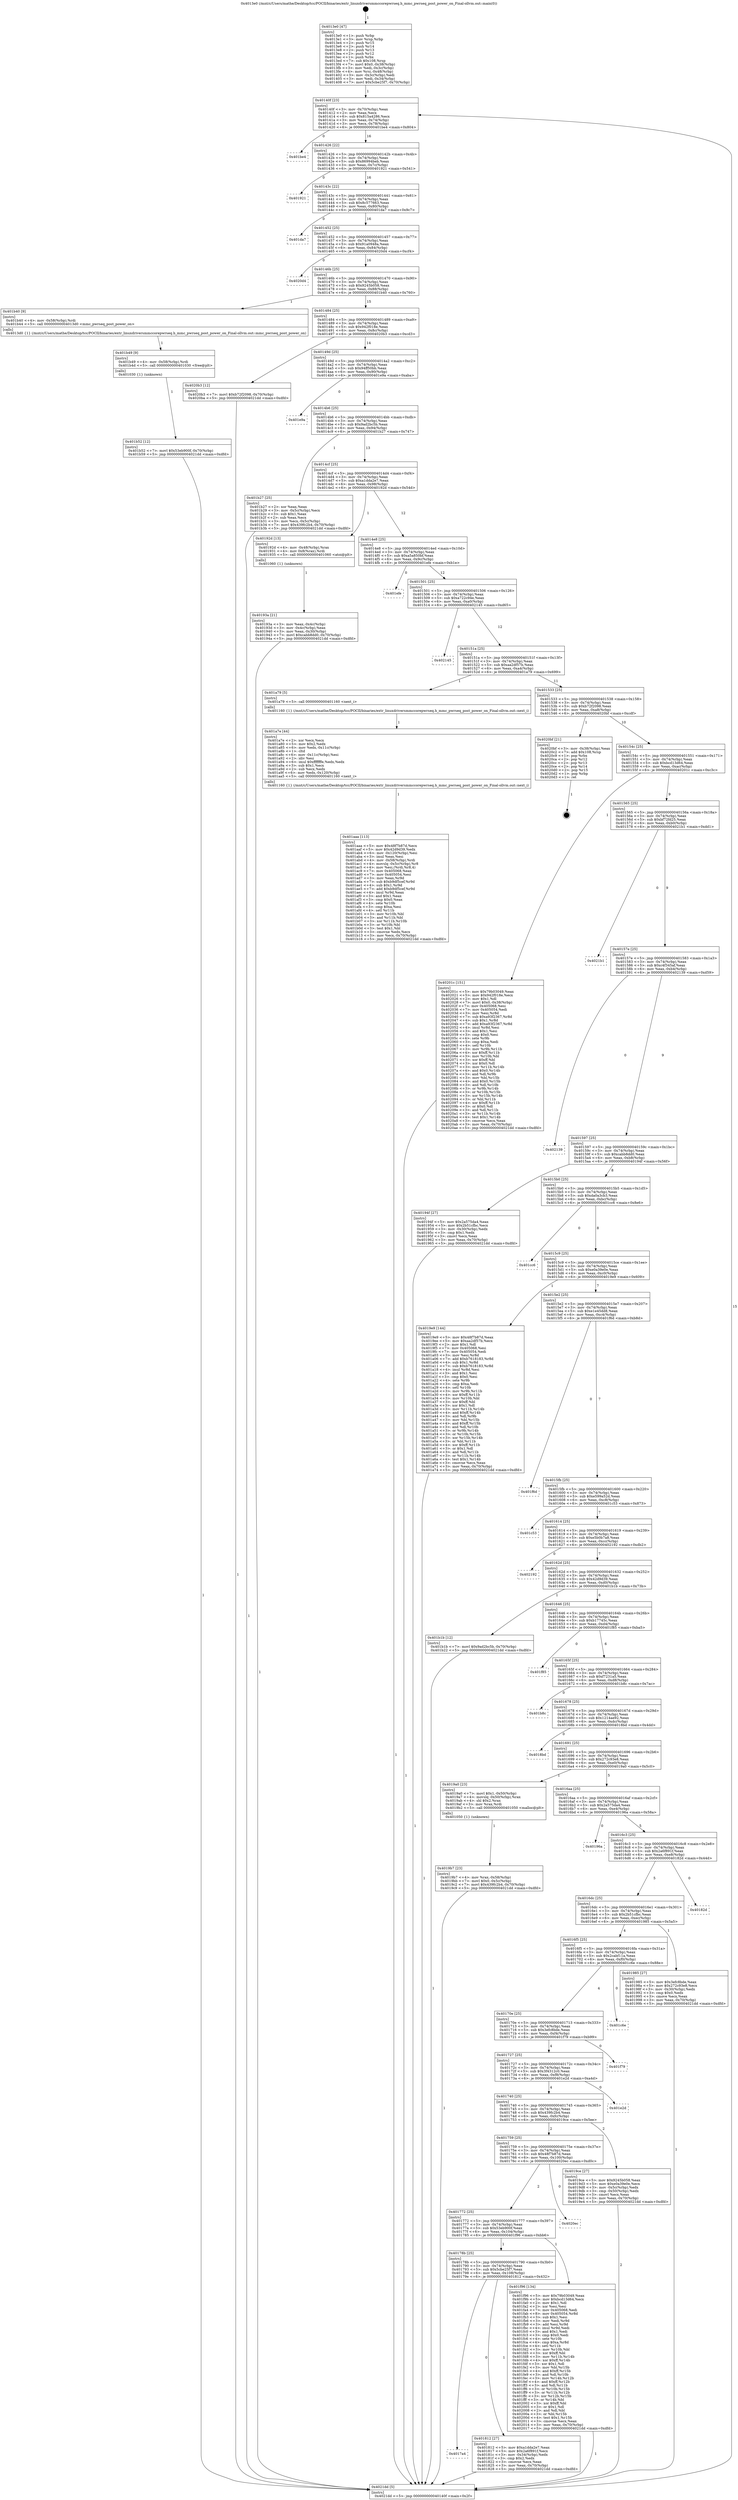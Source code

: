 digraph "0x4013e0" {
  label = "0x4013e0 (/mnt/c/Users/mathe/Desktop/tcc/POCII/binaries/extr_linuxdriversmmccorepwrseq.h_mmc_pwrseq_post_power_on_Final-ollvm.out::main(0))"
  labelloc = "t"
  node[shape=record]

  Entry [label="",width=0.3,height=0.3,shape=circle,fillcolor=black,style=filled]
  "0x40140f" [label="{
     0x40140f [23]\l
     | [instrs]\l
     &nbsp;&nbsp;0x40140f \<+3\>: mov -0x70(%rbp),%eax\l
     &nbsp;&nbsp;0x401412 \<+2\>: mov %eax,%ecx\l
     &nbsp;&nbsp;0x401414 \<+6\>: sub $0x815a4286,%ecx\l
     &nbsp;&nbsp;0x40141a \<+3\>: mov %eax,-0x74(%rbp)\l
     &nbsp;&nbsp;0x40141d \<+3\>: mov %ecx,-0x78(%rbp)\l
     &nbsp;&nbsp;0x401420 \<+6\>: je 0000000000401be4 \<main+0x804\>\l
  }"]
  "0x401be4" [label="{
     0x401be4\l
  }", style=dashed]
  "0x401426" [label="{
     0x401426 [22]\l
     | [instrs]\l
     &nbsp;&nbsp;0x401426 \<+5\>: jmp 000000000040142b \<main+0x4b\>\l
     &nbsp;&nbsp;0x40142b \<+3\>: mov -0x74(%rbp),%eax\l
     &nbsp;&nbsp;0x40142e \<+5\>: sub $0x86994beb,%eax\l
     &nbsp;&nbsp;0x401433 \<+3\>: mov %eax,-0x7c(%rbp)\l
     &nbsp;&nbsp;0x401436 \<+6\>: je 0000000000401921 \<main+0x541\>\l
  }"]
  Exit [label="",width=0.3,height=0.3,shape=circle,fillcolor=black,style=filled,peripheries=2]
  "0x401921" [label="{
     0x401921\l
  }", style=dashed]
  "0x40143c" [label="{
     0x40143c [22]\l
     | [instrs]\l
     &nbsp;&nbsp;0x40143c \<+5\>: jmp 0000000000401441 \<main+0x61\>\l
     &nbsp;&nbsp;0x401441 \<+3\>: mov -0x74(%rbp),%eax\l
     &nbsp;&nbsp;0x401444 \<+5\>: sub $0x8c577663,%eax\l
     &nbsp;&nbsp;0x401449 \<+3\>: mov %eax,-0x80(%rbp)\l
     &nbsp;&nbsp;0x40144c \<+6\>: je 0000000000401da7 \<main+0x9c7\>\l
  }"]
  "0x401b52" [label="{
     0x401b52 [12]\l
     | [instrs]\l
     &nbsp;&nbsp;0x401b52 \<+7\>: movl $0x53eb900f,-0x70(%rbp)\l
     &nbsp;&nbsp;0x401b59 \<+5\>: jmp 00000000004021dd \<main+0xdfd\>\l
  }"]
  "0x401da7" [label="{
     0x401da7\l
  }", style=dashed]
  "0x401452" [label="{
     0x401452 [25]\l
     | [instrs]\l
     &nbsp;&nbsp;0x401452 \<+5\>: jmp 0000000000401457 \<main+0x77\>\l
     &nbsp;&nbsp;0x401457 \<+3\>: mov -0x74(%rbp),%eax\l
     &nbsp;&nbsp;0x40145a \<+5\>: sub $0x91a0948a,%eax\l
     &nbsp;&nbsp;0x40145f \<+6\>: mov %eax,-0x84(%rbp)\l
     &nbsp;&nbsp;0x401465 \<+6\>: je 00000000004020d4 \<main+0xcf4\>\l
  }"]
  "0x401b49" [label="{
     0x401b49 [9]\l
     | [instrs]\l
     &nbsp;&nbsp;0x401b49 \<+4\>: mov -0x58(%rbp),%rdi\l
     &nbsp;&nbsp;0x401b4d \<+5\>: call 0000000000401030 \<free@plt\>\l
     | [calls]\l
     &nbsp;&nbsp;0x401030 \{1\} (unknown)\l
  }"]
  "0x4020d4" [label="{
     0x4020d4\l
  }", style=dashed]
  "0x40146b" [label="{
     0x40146b [25]\l
     | [instrs]\l
     &nbsp;&nbsp;0x40146b \<+5\>: jmp 0000000000401470 \<main+0x90\>\l
     &nbsp;&nbsp;0x401470 \<+3\>: mov -0x74(%rbp),%eax\l
     &nbsp;&nbsp;0x401473 \<+5\>: sub $0x9245b058,%eax\l
     &nbsp;&nbsp;0x401478 \<+6\>: mov %eax,-0x88(%rbp)\l
     &nbsp;&nbsp;0x40147e \<+6\>: je 0000000000401b40 \<main+0x760\>\l
  }"]
  "0x401aaa" [label="{
     0x401aaa [113]\l
     | [instrs]\l
     &nbsp;&nbsp;0x401aaa \<+5\>: mov $0x48f7b87d,%ecx\l
     &nbsp;&nbsp;0x401aaf \<+5\>: mov $0x42d9d39,%edx\l
     &nbsp;&nbsp;0x401ab4 \<+6\>: mov -0x120(%rbp),%esi\l
     &nbsp;&nbsp;0x401aba \<+3\>: imul %eax,%esi\l
     &nbsp;&nbsp;0x401abd \<+4\>: mov -0x58(%rbp),%rdi\l
     &nbsp;&nbsp;0x401ac1 \<+4\>: movslq -0x5c(%rbp),%r8\l
     &nbsp;&nbsp;0x401ac5 \<+4\>: mov %esi,(%rdi,%r8,4)\l
     &nbsp;&nbsp;0x401ac9 \<+7\>: mov 0x405068,%eax\l
     &nbsp;&nbsp;0x401ad0 \<+7\>: mov 0x405054,%esi\l
     &nbsp;&nbsp;0x401ad7 \<+3\>: mov %eax,%r9d\l
     &nbsp;&nbsp;0x401ada \<+7\>: sub $0xb9df5cef,%r9d\l
     &nbsp;&nbsp;0x401ae1 \<+4\>: sub $0x1,%r9d\l
     &nbsp;&nbsp;0x401ae5 \<+7\>: add $0xb9df5cef,%r9d\l
     &nbsp;&nbsp;0x401aec \<+4\>: imul %r9d,%eax\l
     &nbsp;&nbsp;0x401af0 \<+3\>: and $0x1,%eax\l
     &nbsp;&nbsp;0x401af3 \<+3\>: cmp $0x0,%eax\l
     &nbsp;&nbsp;0x401af6 \<+4\>: sete %r10b\l
     &nbsp;&nbsp;0x401afa \<+3\>: cmp $0xa,%esi\l
     &nbsp;&nbsp;0x401afd \<+4\>: setl %r11b\l
     &nbsp;&nbsp;0x401b01 \<+3\>: mov %r10b,%bl\l
     &nbsp;&nbsp;0x401b04 \<+3\>: and %r11b,%bl\l
     &nbsp;&nbsp;0x401b07 \<+3\>: xor %r11b,%r10b\l
     &nbsp;&nbsp;0x401b0a \<+3\>: or %r10b,%bl\l
     &nbsp;&nbsp;0x401b0d \<+3\>: test $0x1,%bl\l
     &nbsp;&nbsp;0x401b10 \<+3\>: cmovne %edx,%ecx\l
     &nbsp;&nbsp;0x401b13 \<+3\>: mov %ecx,-0x70(%rbp)\l
     &nbsp;&nbsp;0x401b16 \<+5\>: jmp 00000000004021dd \<main+0xdfd\>\l
  }"]
  "0x401b40" [label="{
     0x401b40 [9]\l
     | [instrs]\l
     &nbsp;&nbsp;0x401b40 \<+4\>: mov -0x58(%rbp),%rdi\l
     &nbsp;&nbsp;0x401b44 \<+5\>: call 00000000004013d0 \<mmc_pwrseq_post_power_on\>\l
     | [calls]\l
     &nbsp;&nbsp;0x4013d0 \{1\} (/mnt/c/Users/mathe/Desktop/tcc/POCII/binaries/extr_linuxdriversmmccorepwrseq.h_mmc_pwrseq_post_power_on_Final-ollvm.out::mmc_pwrseq_post_power_on)\l
  }"]
  "0x401484" [label="{
     0x401484 [25]\l
     | [instrs]\l
     &nbsp;&nbsp;0x401484 \<+5\>: jmp 0000000000401489 \<main+0xa9\>\l
     &nbsp;&nbsp;0x401489 \<+3\>: mov -0x74(%rbp),%eax\l
     &nbsp;&nbsp;0x40148c \<+5\>: sub $0x942f018e,%eax\l
     &nbsp;&nbsp;0x401491 \<+6\>: mov %eax,-0x8c(%rbp)\l
     &nbsp;&nbsp;0x401497 \<+6\>: je 00000000004020b3 \<main+0xcd3\>\l
  }"]
  "0x401a7e" [label="{
     0x401a7e [44]\l
     | [instrs]\l
     &nbsp;&nbsp;0x401a7e \<+2\>: xor %ecx,%ecx\l
     &nbsp;&nbsp;0x401a80 \<+5\>: mov $0x2,%edx\l
     &nbsp;&nbsp;0x401a85 \<+6\>: mov %edx,-0x11c(%rbp)\l
     &nbsp;&nbsp;0x401a8b \<+1\>: cltd\l
     &nbsp;&nbsp;0x401a8c \<+6\>: mov -0x11c(%rbp),%esi\l
     &nbsp;&nbsp;0x401a92 \<+2\>: idiv %esi\l
     &nbsp;&nbsp;0x401a94 \<+6\>: imul $0xfffffffe,%edx,%edx\l
     &nbsp;&nbsp;0x401a9a \<+3\>: sub $0x1,%ecx\l
     &nbsp;&nbsp;0x401a9d \<+2\>: sub %ecx,%edx\l
     &nbsp;&nbsp;0x401a9f \<+6\>: mov %edx,-0x120(%rbp)\l
     &nbsp;&nbsp;0x401aa5 \<+5\>: call 0000000000401160 \<next_i\>\l
     | [calls]\l
     &nbsp;&nbsp;0x401160 \{1\} (/mnt/c/Users/mathe/Desktop/tcc/POCII/binaries/extr_linuxdriversmmccorepwrseq.h_mmc_pwrseq_post_power_on_Final-ollvm.out::next_i)\l
  }"]
  "0x4020b3" [label="{
     0x4020b3 [12]\l
     | [instrs]\l
     &nbsp;&nbsp;0x4020b3 \<+7\>: movl $0xb72f2098,-0x70(%rbp)\l
     &nbsp;&nbsp;0x4020ba \<+5\>: jmp 00000000004021dd \<main+0xdfd\>\l
  }"]
  "0x40149d" [label="{
     0x40149d [25]\l
     | [instrs]\l
     &nbsp;&nbsp;0x40149d \<+5\>: jmp 00000000004014a2 \<main+0xc2\>\l
     &nbsp;&nbsp;0x4014a2 \<+3\>: mov -0x74(%rbp),%eax\l
     &nbsp;&nbsp;0x4014a5 \<+5\>: sub $0x94ff50bb,%eax\l
     &nbsp;&nbsp;0x4014aa \<+6\>: mov %eax,-0x90(%rbp)\l
     &nbsp;&nbsp;0x4014b0 \<+6\>: je 0000000000401e9a \<main+0xaba\>\l
  }"]
  "0x4019b7" [label="{
     0x4019b7 [23]\l
     | [instrs]\l
     &nbsp;&nbsp;0x4019b7 \<+4\>: mov %rax,-0x58(%rbp)\l
     &nbsp;&nbsp;0x4019bb \<+7\>: movl $0x0,-0x5c(%rbp)\l
     &nbsp;&nbsp;0x4019c2 \<+7\>: movl $0x439fc2b4,-0x70(%rbp)\l
     &nbsp;&nbsp;0x4019c9 \<+5\>: jmp 00000000004021dd \<main+0xdfd\>\l
  }"]
  "0x401e9a" [label="{
     0x401e9a\l
  }", style=dashed]
  "0x4014b6" [label="{
     0x4014b6 [25]\l
     | [instrs]\l
     &nbsp;&nbsp;0x4014b6 \<+5\>: jmp 00000000004014bb \<main+0xdb\>\l
     &nbsp;&nbsp;0x4014bb \<+3\>: mov -0x74(%rbp),%eax\l
     &nbsp;&nbsp;0x4014be \<+5\>: sub $0x9ad2bc5b,%eax\l
     &nbsp;&nbsp;0x4014c3 \<+6\>: mov %eax,-0x94(%rbp)\l
     &nbsp;&nbsp;0x4014c9 \<+6\>: je 0000000000401b27 \<main+0x747\>\l
  }"]
  "0x40193a" [label="{
     0x40193a [21]\l
     | [instrs]\l
     &nbsp;&nbsp;0x40193a \<+3\>: mov %eax,-0x4c(%rbp)\l
     &nbsp;&nbsp;0x40193d \<+3\>: mov -0x4c(%rbp),%eax\l
     &nbsp;&nbsp;0x401940 \<+3\>: mov %eax,-0x30(%rbp)\l
     &nbsp;&nbsp;0x401943 \<+7\>: movl $0xcabb8dd0,-0x70(%rbp)\l
     &nbsp;&nbsp;0x40194a \<+5\>: jmp 00000000004021dd \<main+0xdfd\>\l
  }"]
  "0x401b27" [label="{
     0x401b27 [25]\l
     | [instrs]\l
     &nbsp;&nbsp;0x401b27 \<+2\>: xor %eax,%eax\l
     &nbsp;&nbsp;0x401b29 \<+3\>: mov -0x5c(%rbp),%ecx\l
     &nbsp;&nbsp;0x401b2c \<+3\>: sub $0x1,%eax\l
     &nbsp;&nbsp;0x401b2f \<+2\>: sub %eax,%ecx\l
     &nbsp;&nbsp;0x401b31 \<+3\>: mov %ecx,-0x5c(%rbp)\l
     &nbsp;&nbsp;0x401b34 \<+7\>: movl $0x439fc2b4,-0x70(%rbp)\l
     &nbsp;&nbsp;0x401b3b \<+5\>: jmp 00000000004021dd \<main+0xdfd\>\l
  }"]
  "0x4014cf" [label="{
     0x4014cf [25]\l
     | [instrs]\l
     &nbsp;&nbsp;0x4014cf \<+5\>: jmp 00000000004014d4 \<main+0xf4\>\l
     &nbsp;&nbsp;0x4014d4 \<+3\>: mov -0x74(%rbp),%eax\l
     &nbsp;&nbsp;0x4014d7 \<+5\>: sub $0xa1dda2e7,%eax\l
     &nbsp;&nbsp;0x4014dc \<+6\>: mov %eax,-0x98(%rbp)\l
     &nbsp;&nbsp;0x4014e2 \<+6\>: je 000000000040192d \<main+0x54d\>\l
  }"]
  "0x4013e0" [label="{
     0x4013e0 [47]\l
     | [instrs]\l
     &nbsp;&nbsp;0x4013e0 \<+1\>: push %rbp\l
     &nbsp;&nbsp;0x4013e1 \<+3\>: mov %rsp,%rbp\l
     &nbsp;&nbsp;0x4013e4 \<+2\>: push %r15\l
     &nbsp;&nbsp;0x4013e6 \<+2\>: push %r14\l
     &nbsp;&nbsp;0x4013e8 \<+2\>: push %r13\l
     &nbsp;&nbsp;0x4013ea \<+2\>: push %r12\l
     &nbsp;&nbsp;0x4013ec \<+1\>: push %rbx\l
     &nbsp;&nbsp;0x4013ed \<+7\>: sub $0x108,%rsp\l
     &nbsp;&nbsp;0x4013f4 \<+7\>: movl $0x0,-0x38(%rbp)\l
     &nbsp;&nbsp;0x4013fb \<+3\>: mov %edi,-0x3c(%rbp)\l
     &nbsp;&nbsp;0x4013fe \<+4\>: mov %rsi,-0x48(%rbp)\l
     &nbsp;&nbsp;0x401402 \<+3\>: mov -0x3c(%rbp),%edi\l
     &nbsp;&nbsp;0x401405 \<+3\>: mov %edi,-0x34(%rbp)\l
     &nbsp;&nbsp;0x401408 \<+7\>: movl $0x5cbe25f7,-0x70(%rbp)\l
  }"]
  "0x40192d" [label="{
     0x40192d [13]\l
     | [instrs]\l
     &nbsp;&nbsp;0x40192d \<+4\>: mov -0x48(%rbp),%rax\l
     &nbsp;&nbsp;0x401931 \<+4\>: mov 0x8(%rax),%rdi\l
     &nbsp;&nbsp;0x401935 \<+5\>: call 0000000000401060 \<atoi@plt\>\l
     | [calls]\l
     &nbsp;&nbsp;0x401060 \{1\} (unknown)\l
  }"]
  "0x4014e8" [label="{
     0x4014e8 [25]\l
     | [instrs]\l
     &nbsp;&nbsp;0x4014e8 \<+5\>: jmp 00000000004014ed \<main+0x10d\>\l
     &nbsp;&nbsp;0x4014ed \<+3\>: mov -0x74(%rbp),%eax\l
     &nbsp;&nbsp;0x4014f0 \<+5\>: sub $0xa5a850bf,%eax\l
     &nbsp;&nbsp;0x4014f5 \<+6\>: mov %eax,-0x9c(%rbp)\l
     &nbsp;&nbsp;0x4014fb \<+6\>: je 0000000000401efe \<main+0xb1e\>\l
  }"]
  "0x4021dd" [label="{
     0x4021dd [5]\l
     | [instrs]\l
     &nbsp;&nbsp;0x4021dd \<+5\>: jmp 000000000040140f \<main+0x2f\>\l
  }"]
  "0x401efe" [label="{
     0x401efe\l
  }", style=dashed]
  "0x401501" [label="{
     0x401501 [25]\l
     | [instrs]\l
     &nbsp;&nbsp;0x401501 \<+5\>: jmp 0000000000401506 \<main+0x126\>\l
     &nbsp;&nbsp;0x401506 \<+3\>: mov -0x74(%rbp),%eax\l
     &nbsp;&nbsp;0x401509 \<+5\>: sub $0xa722c94e,%eax\l
     &nbsp;&nbsp;0x40150e \<+6\>: mov %eax,-0xa0(%rbp)\l
     &nbsp;&nbsp;0x401514 \<+6\>: je 0000000000402145 \<main+0xd65\>\l
  }"]
  "0x4017a4" [label="{
     0x4017a4\l
  }", style=dashed]
  "0x402145" [label="{
     0x402145\l
  }", style=dashed]
  "0x40151a" [label="{
     0x40151a [25]\l
     | [instrs]\l
     &nbsp;&nbsp;0x40151a \<+5\>: jmp 000000000040151f \<main+0x13f\>\l
     &nbsp;&nbsp;0x40151f \<+3\>: mov -0x74(%rbp),%eax\l
     &nbsp;&nbsp;0x401522 \<+5\>: sub $0xaa2df57b,%eax\l
     &nbsp;&nbsp;0x401527 \<+6\>: mov %eax,-0xa4(%rbp)\l
     &nbsp;&nbsp;0x40152d \<+6\>: je 0000000000401a79 \<main+0x699\>\l
  }"]
  "0x401812" [label="{
     0x401812 [27]\l
     | [instrs]\l
     &nbsp;&nbsp;0x401812 \<+5\>: mov $0xa1dda2e7,%eax\l
     &nbsp;&nbsp;0x401817 \<+5\>: mov $0x2a6f891f,%ecx\l
     &nbsp;&nbsp;0x40181c \<+3\>: mov -0x34(%rbp),%edx\l
     &nbsp;&nbsp;0x40181f \<+3\>: cmp $0x2,%edx\l
     &nbsp;&nbsp;0x401822 \<+3\>: cmovne %ecx,%eax\l
     &nbsp;&nbsp;0x401825 \<+3\>: mov %eax,-0x70(%rbp)\l
     &nbsp;&nbsp;0x401828 \<+5\>: jmp 00000000004021dd \<main+0xdfd\>\l
  }"]
  "0x401a79" [label="{
     0x401a79 [5]\l
     | [instrs]\l
     &nbsp;&nbsp;0x401a79 \<+5\>: call 0000000000401160 \<next_i\>\l
     | [calls]\l
     &nbsp;&nbsp;0x401160 \{1\} (/mnt/c/Users/mathe/Desktop/tcc/POCII/binaries/extr_linuxdriversmmccorepwrseq.h_mmc_pwrseq_post_power_on_Final-ollvm.out::next_i)\l
  }"]
  "0x401533" [label="{
     0x401533 [25]\l
     | [instrs]\l
     &nbsp;&nbsp;0x401533 \<+5\>: jmp 0000000000401538 \<main+0x158\>\l
     &nbsp;&nbsp;0x401538 \<+3\>: mov -0x74(%rbp),%eax\l
     &nbsp;&nbsp;0x40153b \<+5\>: sub $0xb72f2098,%eax\l
     &nbsp;&nbsp;0x401540 \<+6\>: mov %eax,-0xa8(%rbp)\l
     &nbsp;&nbsp;0x401546 \<+6\>: je 00000000004020bf \<main+0xcdf\>\l
  }"]
  "0x40178b" [label="{
     0x40178b [25]\l
     | [instrs]\l
     &nbsp;&nbsp;0x40178b \<+5\>: jmp 0000000000401790 \<main+0x3b0\>\l
     &nbsp;&nbsp;0x401790 \<+3\>: mov -0x74(%rbp),%eax\l
     &nbsp;&nbsp;0x401793 \<+5\>: sub $0x5cbe25f7,%eax\l
     &nbsp;&nbsp;0x401798 \<+6\>: mov %eax,-0x108(%rbp)\l
     &nbsp;&nbsp;0x40179e \<+6\>: je 0000000000401812 \<main+0x432\>\l
  }"]
  "0x4020bf" [label="{
     0x4020bf [21]\l
     | [instrs]\l
     &nbsp;&nbsp;0x4020bf \<+3\>: mov -0x38(%rbp),%eax\l
     &nbsp;&nbsp;0x4020c2 \<+7\>: add $0x108,%rsp\l
     &nbsp;&nbsp;0x4020c9 \<+1\>: pop %rbx\l
     &nbsp;&nbsp;0x4020ca \<+2\>: pop %r12\l
     &nbsp;&nbsp;0x4020cc \<+2\>: pop %r13\l
     &nbsp;&nbsp;0x4020ce \<+2\>: pop %r14\l
     &nbsp;&nbsp;0x4020d0 \<+2\>: pop %r15\l
     &nbsp;&nbsp;0x4020d2 \<+1\>: pop %rbp\l
     &nbsp;&nbsp;0x4020d3 \<+1\>: ret\l
  }"]
  "0x40154c" [label="{
     0x40154c [25]\l
     | [instrs]\l
     &nbsp;&nbsp;0x40154c \<+5\>: jmp 0000000000401551 \<main+0x171\>\l
     &nbsp;&nbsp;0x401551 \<+3\>: mov -0x74(%rbp),%eax\l
     &nbsp;&nbsp;0x401554 \<+5\>: sub $0xbcd13d64,%eax\l
     &nbsp;&nbsp;0x401559 \<+6\>: mov %eax,-0xac(%rbp)\l
     &nbsp;&nbsp;0x40155f \<+6\>: je 000000000040201c \<main+0xc3c\>\l
  }"]
  "0x401f96" [label="{
     0x401f96 [134]\l
     | [instrs]\l
     &nbsp;&nbsp;0x401f96 \<+5\>: mov $0x79b03049,%eax\l
     &nbsp;&nbsp;0x401f9b \<+5\>: mov $0xbcd13d64,%ecx\l
     &nbsp;&nbsp;0x401fa0 \<+2\>: mov $0x1,%dl\l
     &nbsp;&nbsp;0x401fa2 \<+2\>: xor %esi,%esi\l
     &nbsp;&nbsp;0x401fa4 \<+7\>: mov 0x405068,%edi\l
     &nbsp;&nbsp;0x401fab \<+8\>: mov 0x405054,%r8d\l
     &nbsp;&nbsp;0x401fb3 \<+3\>: sub $0x1,%esi\l
     &nbsp;&nbsp;0x401fb6 \<+3\>: mov %edi,%r9d\l
     &nbsp;&nbsp;0x401fb9 \<+3\>: add %esi,%r9d\l
     &nbsp;&nbsp;0x401fbc \<+4\>: imul %r9d,%edi\l
     &nbsp;&nbsp;0x401fc0 \<+3\>: and $0x1,%edi\l
     &nbsp;&nbsp;0x401fc3 \<+3\>: cmp $0x0,%edi\l
     &nbsp;&nbsp;0x401fc6 \<+4\>: sete %r10b\l
     &nbsp;&nbsp;0x401fca \<+4\>: cmp $0xa,%r8d\l
     &nbsp;&nbsp;0x401fce \<+4\>: setl %r11b\l
     &nbsp;&nbsp;0x401fd2 \<+3\>: mov %r10b,%bl\l
     &nbsp;&nbsp;0x401fd5 \<+3\>: xor $0xff,%bl\l
     &nbsp;&nbsp;0x401fd8 \<+3\>: mov %r11b,%r14b\l
     &nbsp;&nbsp;0x401fdb \<+4\>: xor $0xff,%r14b\l
     &nbsp;&nbsp;0x401fdf \<+3\>: xor $0x1,%dl\l
     &nbsp;&nbsp;0x401fe2 \<+3\>: mov %bl,%r15b\l
     &nbsp;&nbsp;0x401fe5 \<+4\>: and $0xff,%r15b\l
     &nbsp;&nbsp;0x401fe9 \<+3\>: and %dl,%r10b\l
     &nbsp;&nbsp;0x401fec \<+3\>: mov %r14b,%r12b\l
     &nbsp;&nbsp;0x401fef \<+4\>: and $0xff,%r12b\l
     &nbsp;&nbsp;0x401ff3 \<+3\>: and %dl,%r11b\l
     &nbsp;&nbsp;0x401ff6 \<+3\>: or %r10b,%r15b\l
     &nbsp;&nbsp;0x401ff9 \<+3\>: or %r11b,%r12b\l
     &nbsp;&nbsp;0x401ffc \<+3\>: xor %r12b,%r15b\l
     &nbsp;&nbsp;0x401fff \<+3\>: or %r14b,%bl\l
     &nbsp;&nbsp;0x402002 \<+3\>: xor $0xff,%bl\l
     &nbsp;&nbsp;0x402005 \<+3\>: or $0x1,%dl\l
     &nbsp;&nbsp;0x402008 \<+2\>: and %dl,%bl\l
     &nbsp;&nbsp;0x40200a \<+3\>: or %bl,%r15b\l
     &nbsp;&nbsp;0x40200d \<+4\>: test $0x1,%r15b\l
     &nbsp;&nbsp;0x402011 \<+3\>: cmovne %ecx,%eax\l
     &nbsp;&nbsp;0x402014 \<+3\>: mov %eax,-0x70(%rbp)\l
     &nbsp;&nbsp;0x402017 \<+5\>: jmp 00000000004021dd \<main+0xdfd\>\l
  }"]
  "0x40201c" [label="{
     0x40201c [151]\l
     | [instrs]\l
     &nbsp;&nbsp;0x40201c \<+5\>: mov $0x79b03049,%eax\l
     &nbsp;&nbsp;0x402021 \<+5\>: mov $0x942f018e,%ecx\l
     &nbsp;&nbsp;0x402026 \<+2\>: mov $0x1,%dl\l
     &nbsp;&nbsp;0x402028 \<+7\>: movl $0x0,-0x38(%rbp)\l
     &nbsp;&nbsp;0x40202f \<+7\>: mov 0x405068,%esi\l
     &nbsp;&nbsp;0x402036 \<+7\>: mov 0x405054,%edi\l
     &nbsp;&nbsp;0x40203d \<+3\>: mov %esi,%r8d\l
     &nbsp;&nbsp;0x402040 \<+7\>: sub $0xa93f2367,%r8d\l
     &nbsp;&nbsp;0x402047 \<+4\>: sub $0x1,%r8d\l
     &nbsp;&nbsp;0x40204b \<+7\>: add $0xa93f2367,%r8d\l
     &nbsp;&nbsp;0x402052 \<+4\>: imul %r8d,%esi\l
     &nbsp;&nbsp;0x402056 \<+3\>: and $0x1,%esi\l
     &nbsp;&nbsp;0x402059 \<+3\>: cmp $0x0,%esi\l
     &nbsp;&nbsp;0x40205c \<+4\>: sete %r9b\l
     &nbsp;&nbsp;0x402060 \<+3\>: cmp $0xa,%edi\l
     &nbsp;&nbsp;0x402063 \<+4\>: setl %r10b\l
     &nbsp;&nbsp;0x402067 \<+3\>: mov %r9b,%r11b\l
     &nbsp;&nbsp;0x40206a \<+4\>: xor $0xff,%r11b\l
     &nbsp;&nbsp;0x40206e \<+3\>: mov %r10b,%bl\l
     &nbsp;&nbsp;0x402071 \<+3\>: xor $0xff,%bl\l
     &nbsp;&nbsp;0x402074 \<+3\>: xor $0x0,%dl\l
     &nbsp;&nbsp;0x402077 \<+3\>: mov %r11b,%r14b\l
     &nbsp;&nbsp;0x40207a \<+4\>: and $0x0,%r14b\l
     &nbsp;&nbsp;0x40207e \<+3\>: and %dl,%r9b\l
     &nbsp;&nbsp;0x402081 \<+3\>: mov %bl,%r15b\l
     &nbsp;&nbsp;0x402084 \<+4\>: and $0x0,%r15b\l
     &nbsp;&nbsp;0x402088 \<+3\>: and %dl,%r10b\l
     &nbsp;&nbsp;0x40208b \<+3\>: or %r9b,%r14b\l
     &nbsp;&nbsp;0x40208e \<+3\>: or %r10b,%r15b\l
     &nbsp;&nbsp;0x402091 \<+3\>: xor %r15b,%r14b\l
     &nbsp;&nbsp;0x402094 \<+3\>: or %bl,%r11b\l
     &nbsp;&nbsp;0x402097 \<+4\>: xor $0xff,%r11b\l
     &nbsp;&nbsp;0x40209b \<+3\>: or $0x0,%dl\l
     &nbsp;&nbsp;0x40209e \<+3\>: and %dl,%r11b\l
     &nbsp;&nbsp;0x4020a1 \<+3\>: or %r11b,%r14b\l
     &nbsp;&nbsp;0x4020a4 \<+4\>: test $0x1,%r14b\l
     &nbsp;&nbsp;0x4020a8 \<+3\>: cmovne %ecx,%eax\l
     &nbsp;&nbsp;0x4020ab \<+3\>: mov %eax,-0x70(%rbp)\l
     &nbsp;&nbsp;0x4020ae \<+5\>: jmp 00000000004021dd \<main+0xdfd\>\l
  }"]
  "0x401565" [label="{
     0x401565 [25]\l
     | [instrs]\l
     &nbsp;&nbsp;0x401565 \<+5\>: jmp 000000000040156a \<main+0x18a\>\l
     &nbsp;&nbsp;0x40156a \<+3\>: mov -0x74(%rbp),%eax\l
     &nbsp;&nbsp;0x40156d \<+5\>: sub $0xbf72fd25,%eax\l
     &nbsp;&nbsp;0x401572 \<+6\>: mov %eax,-0xb0(%rbp)\l
     &nbsp;&nbsp;0x401578 \<+6\>: je 00000000004021b1 \<main+0xdd1\>\l
  }"]
  "0x401772" [label="{
     0x401772 [25]\l
     | [instrs]\l
     &nbsp;&nbsp;0x401772 \<+5\>: jmp 0000000000401777 \<main+0x397\>\l
     &nbsp;&nbsp;0x401777 \<+3\>: mov -0x74(%rbp),%eax\l
     &nbsp;&nbsp;0x40177a \<+5\>: sub $0x53eb900f,%eax\l
     &nbsp;&nbsp;0x40177f \<+6\>: mov %eax,-0x104(%rbp)\l
     &nbsp;&nbsp;0x401785 \<+6\>: je 0000000000401f96 \<main+0xbb6\>\l
  }"]
  "0x4021b1" [label="{
     0x4021b1\l
  }", style=dashed]
  "0x40157e" [label="{
     0x40157e [25]\l
     | [instrs]\l
     &nbsp;&nbsp;0x40157e \<+5\>: jmp 0000000000401583 \<main+0x1a3\>\l
     &nbsp;&nbsp;0x401583 \<+3\>: mov -0x74(%rbp),%eax\l
     &nbsp;&nbsp;0x401586 \<+5\>: sub $0xc4f345af,%eax\l
     &nbsp;&nbsp;0x40158b \<+6\>: mov %eax,-0xb4(%rbp)\l
     &nbsp;&nbsp;0x401591 \<+6\>: je 0000000000402139 \<main+0xd59\>\l
  }"]
  "0x4020ec" [label="{
     0x4020ec\l
  }", style=dashed]
  "0x402139" [label="{
     0x402139\l
  }", style=dashed]
  "0x401597" [label="{
     0x401597 [25]\l
     | [instrs]\l
     &nbsp;&nbsp;0x401597 \<+5\>: jmp 000000000040159c \<main+0x1bc\>\l
     &nbsp;&nbsp;0x40159c \<+3\>: mov -0x74(%rbp),%eax\l
     &nbsp;&nbsp;0x40159f \<+5\>: sub $0xcabb8dd0,%eax\l
     &nbsp;&nbsp;0x4015a4 \<+6\>: mov %eax,-0xb8(%rbp)\l
     &nbsp;&nbsp;0x4015aa \<+6\>: je 000000000040194f \<main+0x56f\>\l
  }"]
  "0x401759" [label="{
     0x401759 [25]\l
     | [instrs]\l
     &nbsp;&nbsp;0x401759 \<+5\>: jmp 000000000040175e \<main+0x37e\>\l
     &nbsp;&nbsp;0x40175e \<+3\>: mov -0x74(%rbp),%eax\l
     &nbsp;&nbsp;0x401761 \<+5\>: sub $0x48f7b87d,%eax\l
     &nbsp;&nbsp;0x401766 \<+6\>: mov %eax,-0x100(%rbp)\l
     &nbsp;&nbsp;0x40176c \<+6\>: je 00000000004020ec \<main+0xd0c\>\l
  }"]
  "0x40194f" [label="{
     0x40194f [27]\l
     | [instrs]\l
     &nbsp;&nbsp;0x40194f \<+5\>: mov $0x2a575da4,%eax\l
     &nbsp;&nbsp;0x401954 \<+5\>: mov $0x2b51cfbc,%ecx\l
     &nbsp;&nbsp;0x401959 \<+3\>: mov -0x30(%rbp),%edx\l
     &nbsp;&nbsp;0x40195c \<+3\>: cmp $0x1,%edx\l
     &nbsp;&nbsp;0x40195f \<+3\>: cmovl %ecx,%eax\l
     &nbsp;&nbsp;0x401962 \<+3\>: mov %eax,-0x70(%rbp)\l
     &nbsp;&nbsp;0x401965 \<+5\>: jmp 00000000004021dd \<main+0xdfd\>\l
  }"]
  "0x4015b0" [label="{
     0x4015b0 [25]\l
     | [instrs]\l
     &nbsp;&nbsp;0x4015b0 \<+5\>: jmp 00000000004015b5 \<main+0x1d5\>\l
     &nbsp;&nbsp;0x4015b5 \<+3\>: mov -0x74(%rbp),%eax\l
     &nbsp;&nbsp;0x4015b8 \<+5\>: sub $0xda0a3cb3,%eax\l
     &nbsp;&nbsp;0x4015bd \<+6\>: mov %eax,-0xbc(%rbp)\l
     &nbsp;&nbsp;0x4015c3 \<+6\>: je 0000000000401cc6 \<main+0x8e6\>\l
  }"]
  "0x4019ce" [label="{
     0x4019ce [27]\l
     | [instrs]\l
     &nbsp;&nbsp;0x4019ce \<+5\>: mov $0x9245b058,%eax\l
     &nbsp;&nbsp;0x4019d3 \<+5\>: mov $0xe0a39e0e,%ecx\l
     &nbsp;&nbsp;0x4019d8 \<+3\>: mov -0x5c(%rbp),%edx\l
     &nbsp;&nbsp;0x4019db \<+3\>: cmp -0x50(%rbp),%edx\l
     &nbsp;&nbsp;0x4019de \<+3\>: cmovl %ecx,%eax\l
     &nbsp;&nbsp;0x4019e1 \<+3\>: mov %eax,-0x70(%rbp)\l
     &nbsp;&nbsp;0x4019e4 \<+5\>: jmp 00000000004021dd \<main+0xdfd\>\l
  }"]
  "0x401cc6" [label="{
     0x401cc6\l
  }", style=dashed]
  "0x4015c9" [label="{
     0x4015c9 [25]\l
     | [instrs]\l
     &nbsp;&nbsp;0x4015c9 \<+5\>: jmp 00000000004015ce \<main+0x1ee\>\l
     &nbsp;&nbsp;0x4015ce \<+3\>: mov -0x74(%rbp),%eax\l
     &nbsp;&nbsp;0x4015d1 \<+5\>: sub $0xe0a39e0e,%eax\l
     &nbsp;&nbsp;0x4015d6 \<+6\>: mov %eax,-0xc0(%rbp)\l
     &nbsp;&nbsp;0x4015dc \<+6\>: je 00000000004019e9 \<main+0x609\>\l
  }"]
  "0x401740" [label="{
     0x401740 [25]\l
     | [instrs]\l
     &nbsp;&nbsp;0x401740 \<+5\>: jmp 0000000000401745 \<main+0x365\>\l
     &nbsp;&nbsp;0x401745 \<+3\>: mov -0x74(%rbp),%eax\l
     &nbsp;&nbsp;0x401748 \<+5\>: sub $0x439fc2b4,%eax\l
     &nbsp;&nbsp;0x40174d \<+6\>: mov %eax,-0xfc(%rbp)\l
     &nbsp;&nbsp;0x401753 \<+6\>: je 00000000004019ce \<main+0x5ee\>\l
  }"]
  "0x4019e9" [label="{
     0x4019e9 [144]\l
     | [instrs]\l
     &nbsp;&nbsp;0x4019e9 \<+5\>: mov $0x48f7b87d,%eax\l
     &nbsp;&nbsp;0x4019ee \<+5\>: mov $0xaa2df57b,%ecx\l
     &nbsp;&nbsp;0x4019f3 \<+2\>: mov $0x1,%dl\l
     &nbsp;&nbsp;0x4019f5 \<+7\>: mov 0x405068,%esi\l
     &nbsp;&nbsp;0x4019fc \<+7\>: mov 0x405054,%edi\l
     &nbsp;&nbsp;0x401a03 \<+3\>: mov %esi,%r8d\l
     &nbsp;&nbsp;0x401a06 \<+7\>: add $0xb7618183,%r8d\l
     &nbsp;&nbsp;0x401a0d \<+4\>: sub $0x1,%r8d\l
     &nbsp;&nbsp;0x401a11 \<+7\>: sub $0xb7618183,%r8d\l
     &nbsp;&nbsp;0x401a18 \<+4\>: imul %r8d,%esi\l
     &nbsp;&nbsp;0x401a1c \<+3\>: and $0x1,%esi\l
     &nbsp;&nbsp;0x401a1f \<+3\>: cmp $0x0,%esi\l
     &nbsp;&nbsp;0x401a22 \<+4\>: sete %r9b\l
     &nbsp;&nbsp;0x401a26 \<+3\>: cmp $0xa,%edi\l
     &nbsp;&nbsp;0x401a29 \<+4\>: setl %r10b\l
     &nbsp;&nbsp;0x401a2d \<+3\>: mov %r9b,%r11b\l
     &nbsp;&nbsp;0x401a30 \<+4\>: xor $0xff,%r11b\l
     &nbsp;&nbsp;0x401a34 \<+3\>: mov %r10b,%bl\l
     &nbsp;&nbsp;0x401a37 \<+3\>: xor $0xff,%bl\l
     &nbsp;&nbsp;0x401a3a \<+3\>: xor $0x1,%dl\l
     &nbsp;&nbsp;0x401a3d \<+3\>: mov %r11b,%r14b\l
     &nbsp;&nbsp;0x401a40 \<+4\>: and $0xff,%r14b\l
     &nbsp;&nbsp;0x401a44 \<+3\>: and %dl,%r9b\l
     &nbsp;&nbsp;0x401a47 \<+3\>: mov %bl,%r15b\l
     &nbsp;&nbsp;0x401a4a \<+4\>: and $0xff,%r15b\l
     &nbsp;&nbsp;0x401a4e \<+3\>: and %dl,%r10b\l
     &nbsp;&nbsp;0x401a51 \<+3\>: or %r9b,%r14b\l
     &nbsp;&nbsp;0x401a54 \<+3\>: or %r10b,%r15b\l
     &nbsp;&nbsp;0x401a57 \<+3\>: xor %r15b,%r14b\l
     &nbsp;&nbsp;0x401a5a \<+3\>: or %bl,%r11b\l
     &nbsp;&nbsp;0x401a5d \<+4\>: xor $0xff,%r11b\l
     &nbsp;&nbsp;0x401a61 \<+3\>: or $0x1,%dl\l
     &nbsp;&nbsp;0x401a64 \<+3\>: and %dl,%r11b\l
     &nbsp;&nbsp;0x401a67 \<+3\>: or %r11b,%r14b\l
     &nbsp;&nbsp;0x401a6a \<+4\>: test $0x1,%r14b\l
     &nbsp;&nbsp;0x401a6e \<+3\>: cmovne %ecx,%eax\l
     &nbsp;&nbsp;0x401a71 \<+3\>: mov %eax,-0x70(%rbp)\l
     &nbsp;&nbsp;0x401a74 \<+5\>: jmp 00000000004021dd \<main+0xdfd\>\l
  }"]
  "0x4015e2" [label="{
     0x4015e2 [25]\l
     | [instrs]\l
     &nbsp;&nbsp;0x4015e2 \<+5\>: jmp 00000000004015e7 \<main+0x207\>\l
     &nbsp;&nbsp;0x4015e7 \<+3\>: mov -0x74(%rbp),%eax\l
     &nbsp;&nbsp;0x4015ea \<+5\>: sub $0xe1e45dd8,%eax\l
     &nbsp;&nbsp;0x4015ef \<+6\>: mov %eax,-0xc4(%rbp)\l
     &nbsp;&nbsp;0x4015f5 \<+6\>: je 0000000000401f6d \<main+0xb8d\>\l
  }"]
  "0x401e2d" [label="{
     0x401e2d\l
  }", style=dashed]
  "0x401f6d" [label="{
     0x401f6d\l
  }", style=dashed]
  "0x4015fb" [label="{
     0x4015fb [25]\l
     | [instrs]\l
     &nbsp;&nbsp;0x4015fb \<+5\>: jmp 0000000000401600 \<main+0x220\>\l
     &nbsp;&nbsp;0x401600 \<+3\>: mov -0x74(%rbp),%eax\l
     &nbsp;&nbsp;0x401603 \<+5\>: sub $0xe599a52d,%eax\l
     &nbsp;&nbsp;0x401608 \<+6\>: mov %eax,-0xc8(%rbp)\l
     &nbsp;&nbsp;0x40160e \<+6\>: je 0000000000401c53 \<main+0x873\>\l
  }"]
  "0x401727" [label="{
     0x401727 [25]\l
     | [instrs]\l
     &nbsp;&nbsp;0x401727 \<+5\>: jmp 000000000040172c \<main+0x34c\>\l
     &nbsp;&nbsp;0x40172c \<+3\>: mov -0x74(%rbp),%eax\l
     &nbsp;&nbsp;0x40172f \<+5\>: sub $0x3f4312c0,%eax\l
     &nbsp;&nbsp;0x401734 \<+6\>: mov %eax,-0xf8(%rbp)\l
     &nbsp;&nbsp;0x40173a \<+6\>: je 0000000000401e2d \<main+0xa4d\>\l
  }"]
  "0x401c53" [label="{
     0x401c53\l
  }", style=dashed]
  "0x401614" [label="{
     0x401614 [25]\l
     | [instrs]\l
     &nbsp;&nbsp;0x401614 \<+5\>: jmp 0000000000401619 \<main+0x239\>\l
     &nbsp;&nbsp;0x401619 \<+3\>: mov -0x74(%rbp),%eax\l
     &nbsp;&nbsp;0x40161c \<+5\>: sub $0xe5b0b7a8,%eax\l
     &nbsp;&nbsp;0x401621 \<+6\>: mov %eax,-0xcc(%rbp)\l
     &nbsp;&nbsp;0x401627 \<+6\>: je 0000000000402192 \<main+0xdb2\>\l
  }"]
  "0x401f79" [label="{
     0x401f79\l
  }", style=dashed]
  "0x402192" [label="{
     0x402192\l
  }", style=dashed]
  "0x40162d" [label="{
     0x40162d [25]\l
     | [instrs]\l
     &nbsp;&nbsp;0x40162d \<+5\>: jmp 0000000000401632 \<main+0x252\>\l
     &nbsp;&nbsp;0x401632 \<+3\>: mov -0x74(%rbp),%eax\l
     &nbsp;&nbsp;0x401635 \<+5\>: sub $0x42d9d39,%eax\l
     &nbsp;&nbsp;0x40163a \<+6\>: mov %eax,-0xd0(%rbp)\l
     &nbsp;&nbsp;0x401640 \<+6\>: je 0000000000401b1b \<main+0x73b\>\l
  }"]
  "0x40170e" [label="{
     0x40170e [25]\l
     | [instrs]\l
     &nbsp;&nbsp;0x40170e \<+5\>: jmp 0000000000401713 \<main+0x333\>\l
     &nbsp;&nbsp;0x401713 \<+3\>: mov -0x74(%rbp),%eax\l
     &nbsp;&nbsp;0x401716 \<+5\>: sub $0x3efc8bde,%eax\l
     &nbsp;&nbsp;0x40171b \<+6\>: mov %eax,-0xf4(%rbp)\l
     &nbsp;&nbsp;0x401721 \<+6\>: je 0000000000401f79 \<main+0xb99\>\l
  }"]
  "0x401b1b" [label="{
     0x401b1b [12]\l
     | [instrs]\l
     &nbsp;&nbsp;0x401b1b \<+7\>: movl $0x9ad2bc5b,-0x70(%rbp)\l
     &nbsp;&nbsp;0x401b22 \<+5\>: jmp 00000000004021dd \<main+0xdfd\>\l
  }"]
  "0x401646" [label="{
     0x401646 [25]\l
     | [instrs]\l
     &nbsp;&nbsp;0x401646 \<+5\>: jmp 000000000040164b \<main+0x26b\>\l
     &nbsp;&nbsp;0x40164b \<+3\>: mov -0x74(%rbp),%eax\l
     &nbsp;&nbsp;0x40164e \<+5\>: sub $0xb17745c,%eax\l
     &nbsp;&nbsp;0x401653 \<+6\>: mov %eax,-0xd4(%rbp)\l
     &nbsp;&nbsp;0x401659 \<+6\>: je 0000000000401f85 \<main+0xba5\>\l
  }"]
  "0x401c6e" [label="{
     0x401c6e\l
  }", style=dashed]
  "0x401f85" [label="{
     0x401f85\l
  }", style=dashed]
  "0x40165f" [label="{
     0x40165f [25]\l
     | [instrs]\l
     &nbsp;&nbsp;0x40165f \<+5\>: jmp 0000000000401664 \<main+0x284\>\l
     &nbsp;&nbsp;0x401664 \<+3\>: mov -0x74(%rbp),%eax\l
     &nbsp;&nbsp;0x401667 \<+5\>: sub $0xf7231a5,%eax\l
     &nbsp;&nbsp;0x40166c \<+6\>: mov %eax,-0xd8(%rbp)\l
     &nbsp;&nbsp;0x401672 \<+6\>: je 0000000000401b8c \<main+0x7ac\>\l
  }"]
  "0x4016f5" [label="{
     0x4016f5 [25]\l
     | [instrs]\l
     &nbsp;&nbsp;0x4016f5 \<+5\>: jmp 00000000004016fa \<main+0x31a\>\l
     &nbsp;&nbsp;0x4016fa \<+3\>: mov -0x74(%rbp),%eax\l
     &nbsp;&nbsp;0x4016fd \<+5\>: sub $0x2cabf11a,%eax\l
     &nbsp;&nbsp;0x401702 \<+6\>: mov %eax,-0xf0(%rbp)\l
     &nbsp;&nbsp;0x401708 \<+6\>: je 0000000000401c6e \<main+0x88e\>\l
  }"]
  "0x401b8c" [label="{
     0x401b8c\l
  }", style=dashed]
  "0x401678" [label="{
     0x401678 [25]\l
     | [instrs]\l
     &nbsp;&nbsp;0x401678 \<+5\>: jmp 000000000040167d \<main+0x29d\>\l
     &nbsp;&nbsp;0x40167d \<+3\>: mov -0x74(%rbp),%eax\l
     &nbsp;&nbsp;0x401680 \<+5\>: sub $0x1214ae92,%eax\l
     &nbsp;&nbsp;0x401685 \<+6\>: mov %eax,-0xdc(%rbp)\l
     &nbsp;&nbsp;0x40168b \<+6\>: je 00000000004018bd \<main+0x4dd\>\l
  }"]
  "0x401985" [label="{
     0x401985 [27]\l
     | [instrs]\l
     &nbsp;&nbsp;0x401985 \<+5\>: mov $0x3efc8bde,%eax\l
     &nbsp;&nbsp;0x40198a \<+5\>: mov $0x272c93e8,%ecx\l
     &nbsp;&nbsp;0x40198f \<+3\>: mov -0x30(%rbp),%edx\l
     &nbsp;&nbsp;0x401992 \<+3\>: cmp $0x0,%edx\l
     &nbsp;&nbsp;0x401995 \<+3\>: cmove %ecx,%eax\l
     &nbsp;&nbsp;0x401998 \<+3\>: mov %eax,-0x70(%rbp)\l
     &nbsp;&nbsp;0x40199b \<+5\>: jmp 00000000004021dd \<main+0xdfd\>\l
  }"]
  "0x4018bd" [label="{
     0x4018bd\l
  }", style=dashed]
  "0x401691" [label="{
     0x401691 [25]\l
     | [instrs]\l
     &nbsp;&nbsp;0x401691 \<+5\>: jmp 0000000000401696 \<main+0x2b6\>\l
     &nbsp;&nbsp;0x401696 \<+3\>: mov -0x74(%rbp),%eax\l
     &nbsp;&nbsp;0x401699 \<+5\>: sub $0x272c93e8,%eax\l
     &nbsp;&nbsp;0x40169e \<+6\>: mov %eax,-0xe0(%rbp)\l
     &nbsp;&nbsp;0x4016a4 \<+6\>: je 00000000004019a0 \<main+0x5c0\>\l
  }"]
  "0x4016dc" [label="{
     0x4016dc [25]\l
     | [instrs]\l
     &nbsp;&nbsp;0x4016dc \<+5\>: jmp 00000000004016e1 \<main+0x301\>\l
     &nbsp;&nbsp;0x4016e1 \<+3\>: mov -0x74(%rbp),%eax\l
     &nbsp;&nbsp;0x4016e4 \<+5\>: sub $0x2b51cfbc,%eax\l
     &nbsp;&nbsp;0x4016e9 \<+6\>: mov %eax,-0xec(%rbp)\l
     &nbsp;&nbsp;0x4016ef \<+6\>: je 0000000000401985 \<main+0x5a5\>\l
  }"]
  "0x4019a0" [label="{
     0x4019a0 [23]\l
     | [instrs]\l
     &nbsp;&nbsp;0x4019a0 \<+7\>: movl $0x1,-0x50(%rbp)\l
     &nbsp;&nbsp;0x4019a7 \<+4\>: movslq -0x50(%rbp),%rax\l
     &nbsp;&nbsp;0x4019ab \<+4\>: shl $0x2,%rax\l
     &nbsp;&nbsp;0x4019af \<+3\>: mov %rax,%rdi\l
     &nbsp;&nbsp;0x4019b2 \<+5\>: call 0000000000401050 \<malloc@plt\>\l
     | [calls]\l
     &nbsp;&nbsp;0x401050 \{1\} (unknown)\l
  }"]
  "0x4016aa" [label="{
     0x4016aa [25]\l
     | [instrs]\l
     &nbsp;&nbsp;0x4016aa \<+5\>: jmp 00000000004016af \<main+0x2cf\>\l
     &nbsp;&nbsp;0x4016af \<+3\>: mov -0x74(%rbp),%eax\l
     &nbsp;&nbsp;0x4016b2 \<+5\>: sub $0x2a575da4,%eax\l
     &nbsp;&nbsp;0x4016b7 \<+6\>: mov %eax,-0xe4(%rbp)\l
     &nbsp;&nbsp;0x4016bd \<+6\>: je 000000000040196a \<main+0x58a\>\l
  }"]
  "0x40182d" [label="{
     0x40182d\l
  }", style=dashed]
  "0x40196a" [label="{
     0x40196a\l
  }", style=dashed]
  "0x4016c3" [label="{
     0x4016c3 [25]\l
     | [instrs]\l
     &nbsp;&nbsp;0x4016c3 \<+5\>: jmp 00000000004016c8 \<main+0x2e8\>\l
     &nbsp;&nbsp;0x4016c8 \<+3\>: mov -0x74(%rbp),%eax\l
     &nbsp;&nbsp;0x4016cb \<+5\>: sub $0x2a6f891f,%eax\l
     &nbsp;&nbsp;0x4016d0 \<+6\>: mov %eax,-0xe8(%rbp)\l
     &nbsp;&nbsp;0x4016d6 \<+6\>: je 000000000040182d \<main+0x44d\>\l
  }"]
  Entry -> "0x4013e0" [label=" 1"]
  "0x40140f" -> "0x401be4" [label=" 0"]
  "0x40140f" -> "0x401426" [label=" 16"]
  "0x4020bf" -> Exit [label=" 1"]
  "0x401426" -> "0x401921" [label=" 0"]
  "0x401426" -> "0x40143c" [label=" 16"]
  "0x4020b3" -> "0x4021dd" [label=" 1"]
  "0x40143c" -> "0x401da7" [label=" 0"]
  "0x40143c" -> "0x401452" [label=" 16"]
  "0x40201c" -> "0x4021dd" [label=" 1"]
  "0x401452" -> "0x4020d4" [label=" 0"]
  "0x401452" -> "0x40146b" [label=" 16"]
  "0x401f96" -> "0x4021dd" [label=" 1"]
  "0x40146b" -> "0x401b40" [label=" 1"]
  "0x40146b" -> "0x401484" [label=" 15"]
  "0x401b52" -> "0x4021dd" [label=" 1"]
  "0x401484" -> "0x4020b3" [label=" 1"]
  "0x401484" -> "0x40149d" [label=" 14"]
  "0x401b49" -> "0x401b52" [label=" 1"]
  "0x40149d" -> "0x401e9a" [label=" 0"]
  "0x40149d" -> "0x4014b6" [label=" 14"]
  "0x401b40" -> "0x401b49" [label=" 1"]
  "0x4014b6" -> "0x401b27" [label=" 1"]
  "0x4014b6" -> "0x4014cf" [label=" 13"]
  "0x401b27" -> "0x4021dd" [label=" 1"]
  "0x4014cf" -> "0x40192d" [label=" 1"]
  "0x4014cf" -> "0x4014e8" [label=" 12"]
  "0x401b1b" -> "0x4021dd" [label=" 1"]
  "0x4014e8" -> "0x401efe" [label=" 0"]
  "0x4014e8" -> "0x401501" [label=" 12"]
  "0x401aaa" -> "0x4021dd" [label=" 1"]
  "0x401501" -> "0x402145" [label=" 0"]
  "0x401501" -> "0x40151a" [label=" 12"]
  "0x401a7e" -> "0x401aaa" [label=" 1"]
  "0x40151a" -> "0x401a79" [label=" 1"]
  "0x40151a" -> "0x401533" [label=" 11"]
  "0x401a79" -> "0x401a7e" [label=" 1"]
  "0x401533" -> "0x4020bf" [label=" 1"]
  "0x401533" -> "0x40154c" [label=" 10"]
  "0x4019ce" -> "0x4021dd" [label=" 2"]
  "0x40154c" -> "0x40201c" [label=" 1"]
  "0x40154c" -> "0x401565" [label=" 9"]
  "0x4019b7" -> "0x4021dd" [label=" 1"]
  "0x401565" -> "0x4021b1" [label=" 0"]
  "0x401565" -> "0x40157e" [label=" 9"]
  "0x401985" -> "0x4021dd" [label=" 1"]
  "0x40157e" -> "0x402139" [label=" 0"]
  "0x40157e" -> "0x401597" [label=" 9"]
  "0x40194f" -> "0x4021dd" [label=" 1"]
  "0x401597" -> "0x40194f" [label=" 1"]
  "0x401597" -> "0x4015b0" [label=" 8"]
  "0x40192d" -> "0x40193a" [label=" 1"]
  "0x4015b0" -> "0x401cc6" [label=" 0"]
  "0x4015b0" -> "0x4015c9" [label=" 8"]
  "0x4021dd" -> "0x40140f" [label=" 15"]
  "0x4015c9" -> "0x4019e9" [label=" 1"]
  "0x4015c9" -> "0x4015e2" [label=" 7"]
  "0x401812" -> "0x4021dd" [label=" 1"]
  "0x4015e2" -> "0x401f6d" [label=" 0"]
  "0x4015e2" -> "0x4015fb" [label=" 7"]
  "0x40178b" -> "0x4017a4" [label=" 0"]
  "0x4015fb" -> "0x401c53" [label=" 0"]
  "0x4015fb" -> "0x401614" [label=" 7"]
  "0x4019e9" -> "0x4021dd" [label=" 1"]
  "0x401614" -> "0x402192" [label=" 0"]
  "0x401614" -> "0x40162d" [label=" 7"]
  "0x401772" -> "0x40178b" [label=" 1"]
  "0x40162d" -> "0x401b1b" [label=" 1"]
  "0x40162d" -> "0x401646" [label=" 6"]
  "0x4019a0" -> "0x4019b7" [label=" 1"]
  "0x401646" -> "0x401f85" [label=" 0"]
  "0x401646" -> "0x40165f" [label=" 6"]
  "0x401759" -> "0x401772" [label=" 2"]
  "0x40165f" -> "0x401b8c" [label=" 0"]
  "0x40165f" -> "0x401678" [label=" 6"]
  "0x40193a" -> "0x4021dd" [label=" 1"]
  "0x401678" -> "0x4018bd" [label=" 0"]
  "0x401678" -> "0x401691" [label=" 6"]
  "0x401740" -> "0x401759" [label=" 2"]
  "0x401691" -> "0x4019a0" [label=" 1"]
  "0x401691" -> "0x4016aa" [label=" 5"]
  "0x4013e0" -> "0x40140f" [label=" 1"]
  "0x4016aa" -> "0x40196a" [label=" 0"]
  "0x4016aa" -> "0x4016c3" [label=" 5"]
  "0x401727" -> "0x401740" [label=" 4"]
  "0x4016c3" -> "0x40182d" [label=" 0"]
  "0x4016c3" -> "0x4016dc" [label=" 5"]
  "0x401740" -> "0x4019ce" [label=" 2"]
  "0x4016dc" -> "0x401985" [label=" 1"]
  "0x4016dc" -> "0x4016f5" [label=" 4"]
  "0x401759" -> "0x4020ec" [label=" 0"]
  "0x4016f5" -> "0x401c6e" [label=" 0"]
  "0x4016f5" -> "0x40170e" [label=" 4"]
  "0x401772" -> "0x401f96" [label=" 1"]
  "0x40170e" -> "0x401f79" [label=" 0"]
  "0x40170e" -> "0x401727" [label=" 4"]
  "0x40178b" -> "0x401812" [label=" 1"]
  "0x401727" -> "0x401e2d" [label=" 0"]
}
